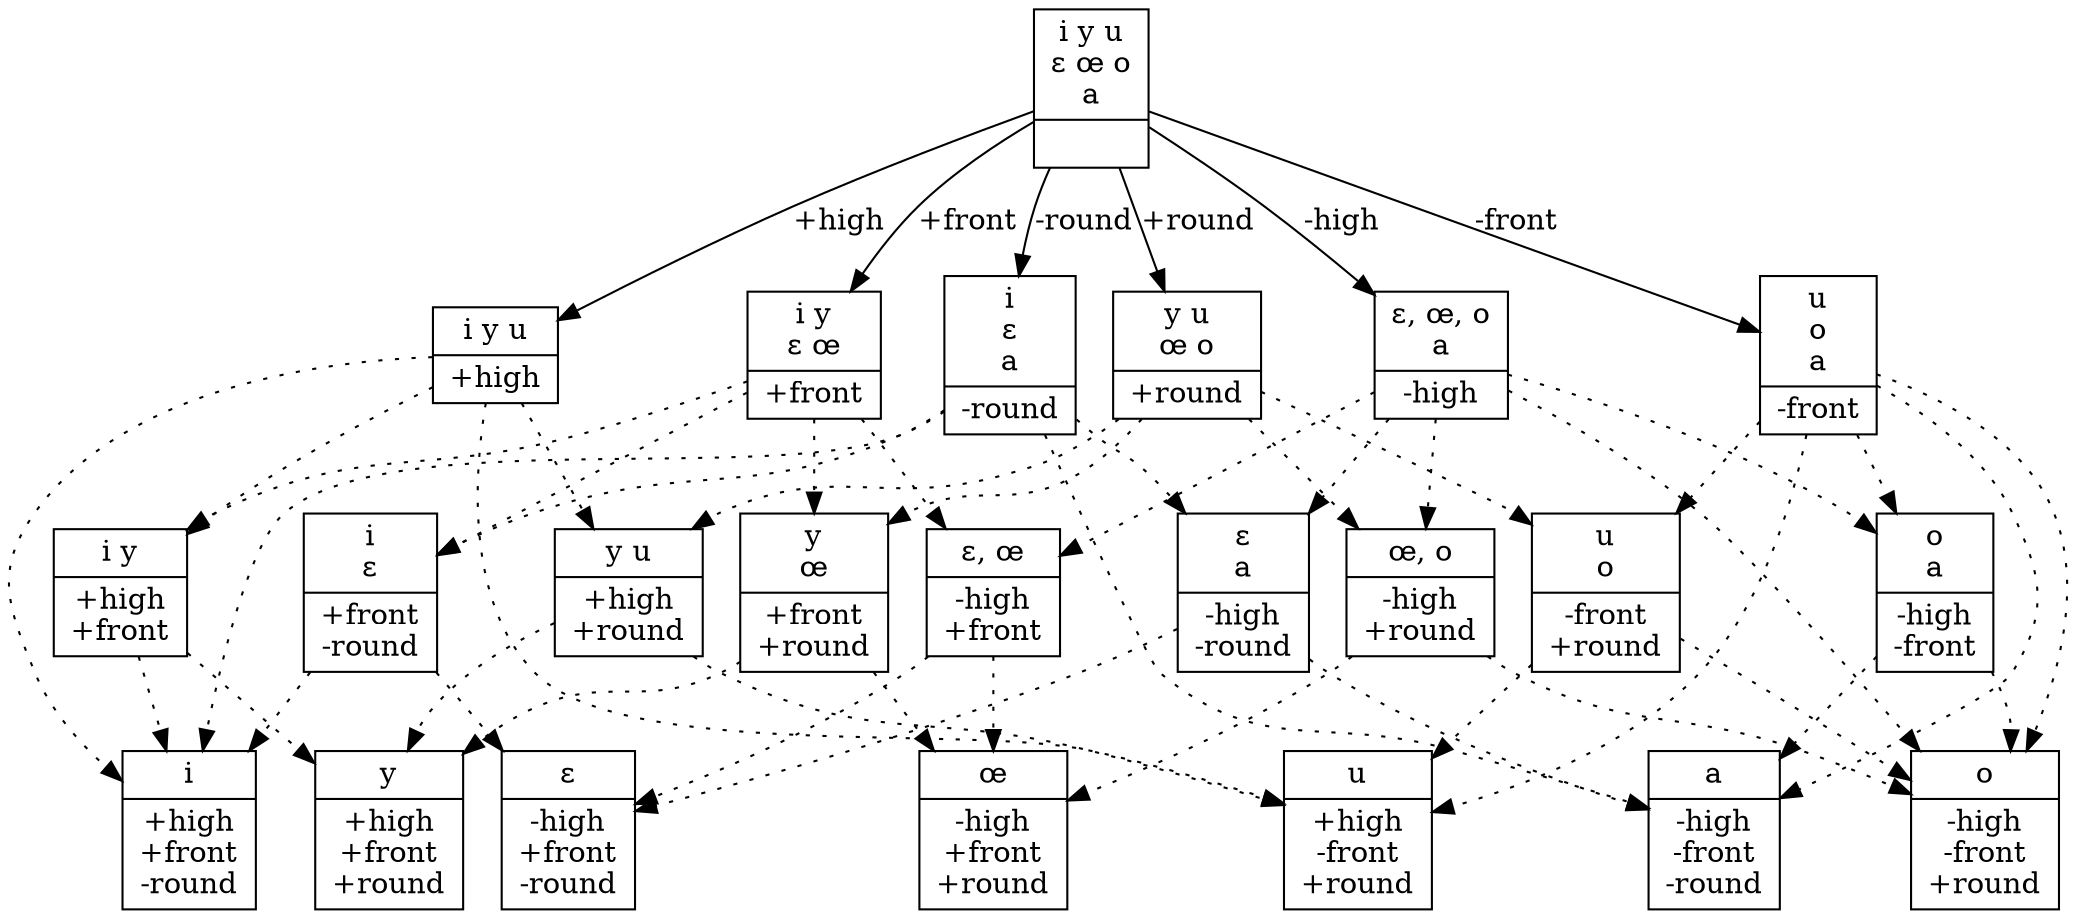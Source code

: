 // None
digraph {
	SIGMA [label="{<segs> i y u\nɛ œ o\na|<feats> }",shape=record]

	HIGH [label="{<segs> i y u|<feats> +high}",shape=record]
	FRONT [label="{<segs> i y\nɛ œ|<feats> +front}",shape=record]
	ROUND [label="{<segs> y u\nœ o|<feats> +round}",shape=record]
	{rank=same; HIGH FRONT ROUND}

	NONHIGH [label="{<segs> ɛ, œ, o\na|<feats> -high}",shape=record]
	NONFRONT [label="{<segs> u\no\na|<feats> -front}",shape=record]
	NONROUND [label="{<segs> i\nɛ\na|<feats> -round}",shape=record]

	HIGHFRONT [label="{<segs> i y|<feats> +high\n+front}",shape=record]
	HIGHROUND [label="{<segs> y u|<feats> +high\n+round}",shape=record]
	FRONTROUND [label="{<segs> y\nœ|<feats> +front\n+round}",shape=record]

	FRONTNONHIGH [label="{<segs> ɛ, œ|<feats> -high\n+front}",shape=record]
	FRONTNONROUND [label="{<segs> i\nɛ|<feats> +front\n-round}",shape=record]
	ROUNDNONHIGH [label="{<segs> œ, o|<feats> -high\n+round}",shape=record]
	ROUNDNONFRONT [label="{<segs> u\no|<feats> -front\n+round}",shape=record]

	NONHIGHNONFRONT [label="{<segs> o\na|<feats> -high\n-front}",shape=record]
	NONHIGHNONROUND [label="{<segs> ɛ\na|<feats> -high\n-round}",shape=record]

	A [label="{<segs> a|<feats> -high\n-front\n-round}",shape=record]
	Y [label="{<segs> y|<feats> +high\n+front\n+round}",shape=record]
	E [label="{<segs> ɛ|<feats> -high\n+front\n-round}",shape=record]
	OE [label="{<segs> œ|<feats> -high\n+front\n+round}",shape=record]
	O [label="{<segs> o|<feats> -high\n-front\n+round}",shape=record]
	U [label="{<segs> u|<feats> +high\n-front\n+round}",shape=record]
	I [label="{<segs> i|<feats> +high\n+front\n-round}",shape=record]

	SIGMA -> HIGH [label="+high"]
	SIGMA -> FRONT [label="+front"]
	SIGMA -> ROUND [label="+round"]
	SIGMA -> NONHIGH [label="-high"]
	SIGMA -> NONFRONT [label="-front"]
	SIGMA -> NONROUND [label="-round"]

	{HIGH FRONT} -> HIGHFRONT [style=dotted]
	{HIGH ROUND} -> HIGHROUND [style=dotted]
	{FRONT ROUND} -> FRONTROUND [style=dotted]
	{FRONT NONHIGH} -> FRONTNONHIGH [style=dotted]
	{FRONT NONROUND} -> FRONTNONROUND [style=dotted]
	{ROUND NONHIGH} -> ROUNDNONHIGH [style=dotted]
	{ROUND NONFRONT} -> ROUNDNONFRONT [style=dotted]
	{NONHIGH NONFRONT} -> NONHIGHNONFRONT [style=dotted]
	{NONHIGH NONROUND} -> NONHIGHNONROUND [style=dotted]

	{HIGH NONFRONT ROUNDNONFRONT HIGHROUND} -> U [style=dotted]
	{NONFRONT NONROUND NONHIGHNONFRONT NONHIGHNONROUND} -> A [style=dotted]
	{HIGHFRONT HIGHROUND FRONTROUND} -> Y [style=dotted]
	{FRONTNONROUND FRONTNONHIGH NONHIGHNONROUND} -> E [style=dotted]
	{FRONTROUND FRONTNONHIGH ROUNDNONHIGH} -> OE [style=dotted]
	{HIGH NONROUND FRONTNONROUND HIGHFRONT} -> I [style=dotted]
	{NONHIGH NONFRONT ROUNDNONFRONT ROUNDNONHIGH NONHIGHNONFRONT} -> O [style=dotted]

	{rank=same; I Y U E OE O A}
}
